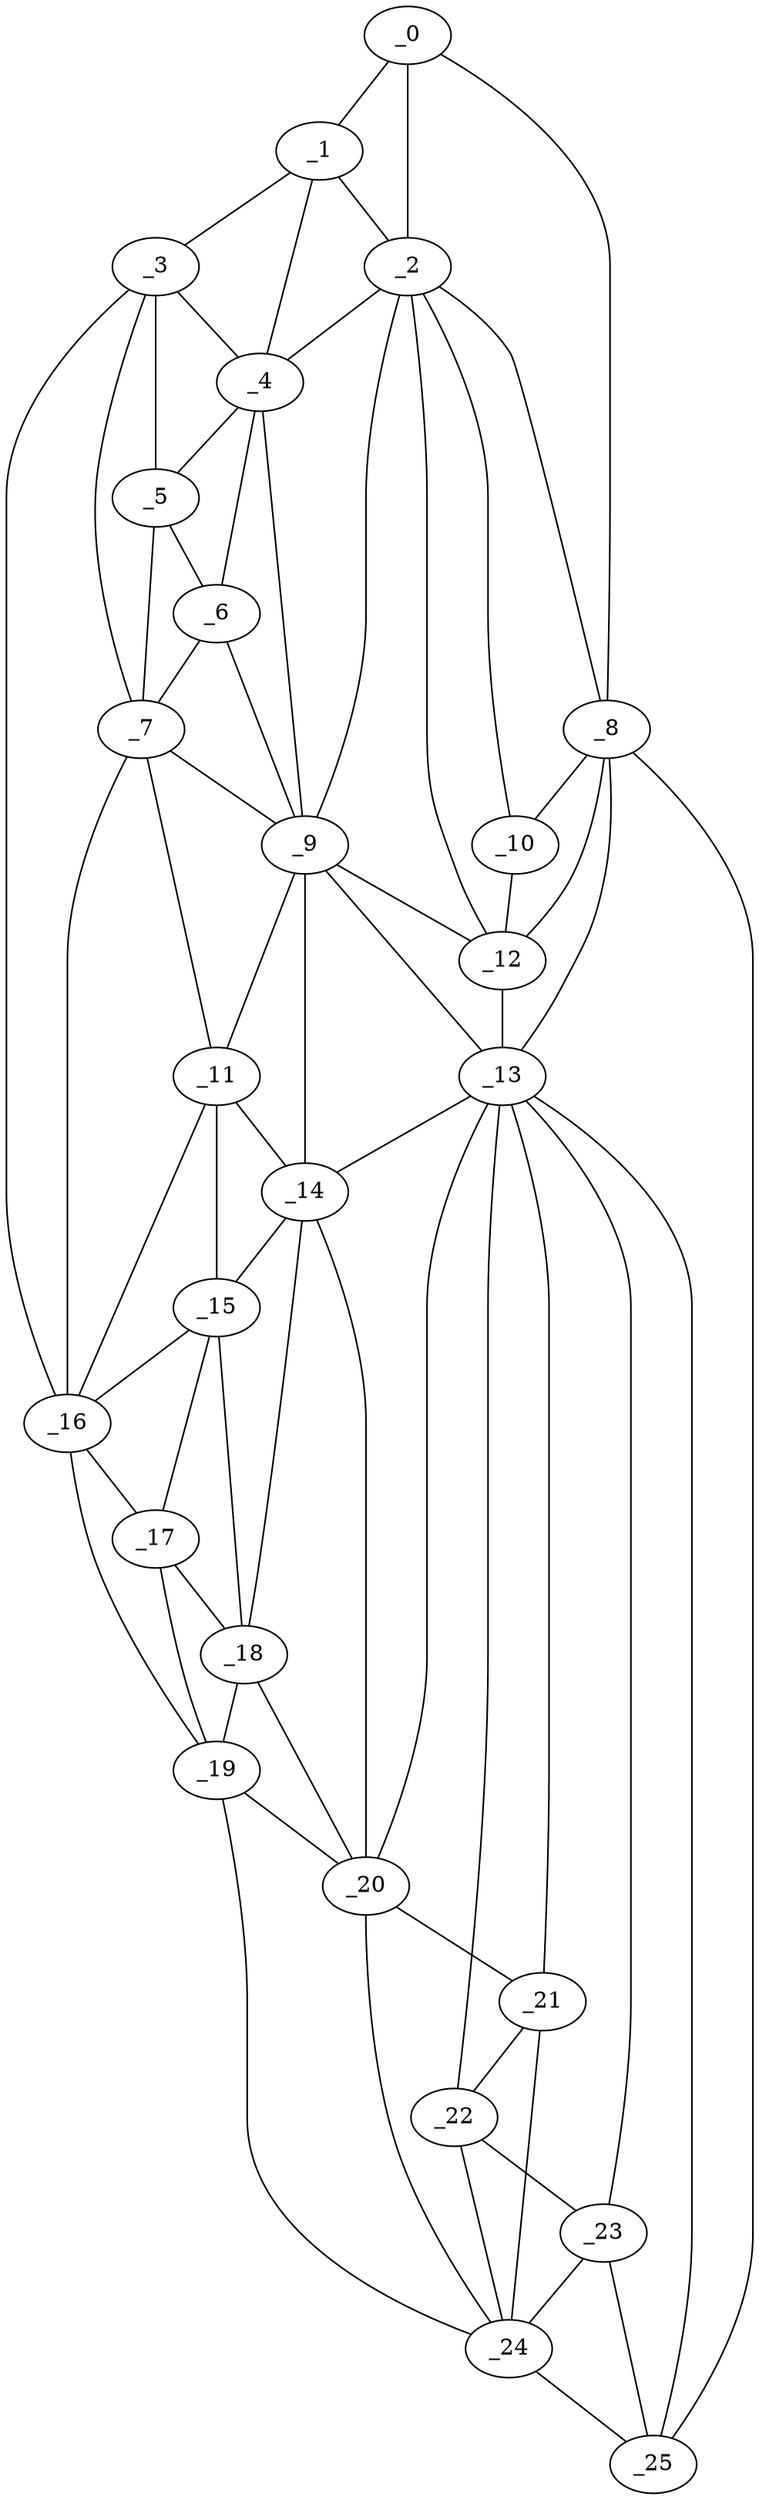 graph "obj66__315.gxl" {
	_0	 [x=2,
		y=98];
	_1	 [x=3,
		y=68];
	_0 -- _1	 [valence=1];
	_2	 [x=24,
		y=71];
	_0 -- _2	 [valence=1];
	_8	 [x=49,
		y=99];
	_0 -- _8	 [valence=1];
	_1 -- _2	 [valence=2];
	_3	 [x=29,
		y=21];
	_1 -- _3	 [valence=1];
	_4	 [x=33,
		y=31];
	_1 -- _4	 [valence=2];
	_2 -- _4	 [valence=2];
	_2 -- _8	 [valence=2];
	_9	 [x=51,
		y=31];
	_2 -- _9	 [valence=2];
	_10	 [x=56,
		y=95];
	_2 -- _10	 [valence=1];
	_12	 [x=66,
		y=93];
	_2 -- _12	 [valence=1];
	_3 -- _4	 [valence=1];
	_5	 [x=34,
		y=26];
	_3 -- _5	 [valence=2];
	_7	 [x=49,
		y=22];
	_3 -- _7	 [valence=1];
	_16	 [x=98,
		y=19];
	_3 -- _16	 [valence=1];
	_4 -- _5	 [valence=1];
	_6	 [x=42,
		y=29];
	_4 -- _6	 [valence=2];
	_4 -- _9	 [valence=2];
	_5 -- _6	 [valence=2];
	_5 -- _7	 [valence=1];
	_6 -- _7	 [valence=2];
	_6 -- _9	 [valence=2];
	_7 -- _9	 [valence=2];
	_11	 [x=65,
		y=22];
	_7 -- _11	 [valence=2];
	_7 -- _16	 [valence=2];
	_8 -- _10	 [valence=2];
	_8 -- _12	 [valence=2];
	_13	 [x=72,
		y=92];
	_8 -- _13	 [valence=2];
	_25	 [x=126,
		y=97];
	_8 -- _25	 [valence=1];
	_9 -- _11	 [valence=2];
	_9 -- _12	 [valence=2];
	_9 -- _13	 [valence=2];
	_14	 [x=85,
		y=30];
	_9 -- _14	 [valence=2];
	_10 -- _12	 [valence=2];
	_11 -- _14	 [valence=1];
	_15	 [x=91,
		y=26];
	_11 -- _15	 [valence=2];
	_11 -- _16	 [valence=2];
	_12 -- _13	 [valence=2];
	_13 -- _14	 [valence=2];
	_20	 [x=104,
		y=46];
	_13 -- _20	 [valence=1];
	_21	 [x=109,
		y=60];
	_13 -- _21	 [valence=2];
	_22	 [x=110,
		y=69];
	_13 -- _22	 [valence=2];
	_23	 [x=119,
		y=83];
	_13 -- _23	 [valence=2];
	_13 -- _25	 [valence=2];
	_14 -- _15	 [valence=2];
	_18	 [x=101,
		y=38];
	_14 -- _18	 [valence=1];
	_14 -- _20	 [valence=2];
	_15 -- _16	 [valence=2];
	_17	 [x=101,
		y=29];
	_15 -- _17	 [valence=1];
	_15 -- _18	 [valence=2];
	_16 -- _17	 [valence=1];
	_19	 [x=104,
		y=23];
	_16 -- _19	 [valence=1];
	_17 -- _18	 [valence=2];
	_17 -- _19	 [valence=2];
	_18 -- _19	 [valence=1];
	_18 -- _20	 [valence=1];
	_19 -- _20	 [valence=2];
	_24	 [x=126,
		y=66];
	_19 -- _24	 [valence=1];
	_20 -- _21	 [valence=1];
	_20 -- _24	 [valence=1];
	_21 -- _22	 [valence=1];
	_21 -- _24	 [valence=2];
	_22 -- _23	 [valence=2];
	_22 -- _24	 [valence=1];
	_23 -- _24	 [valence=2];
	_23 -- _25	 [valence=2];
	_24 -- _25	 [valence=1];
}
